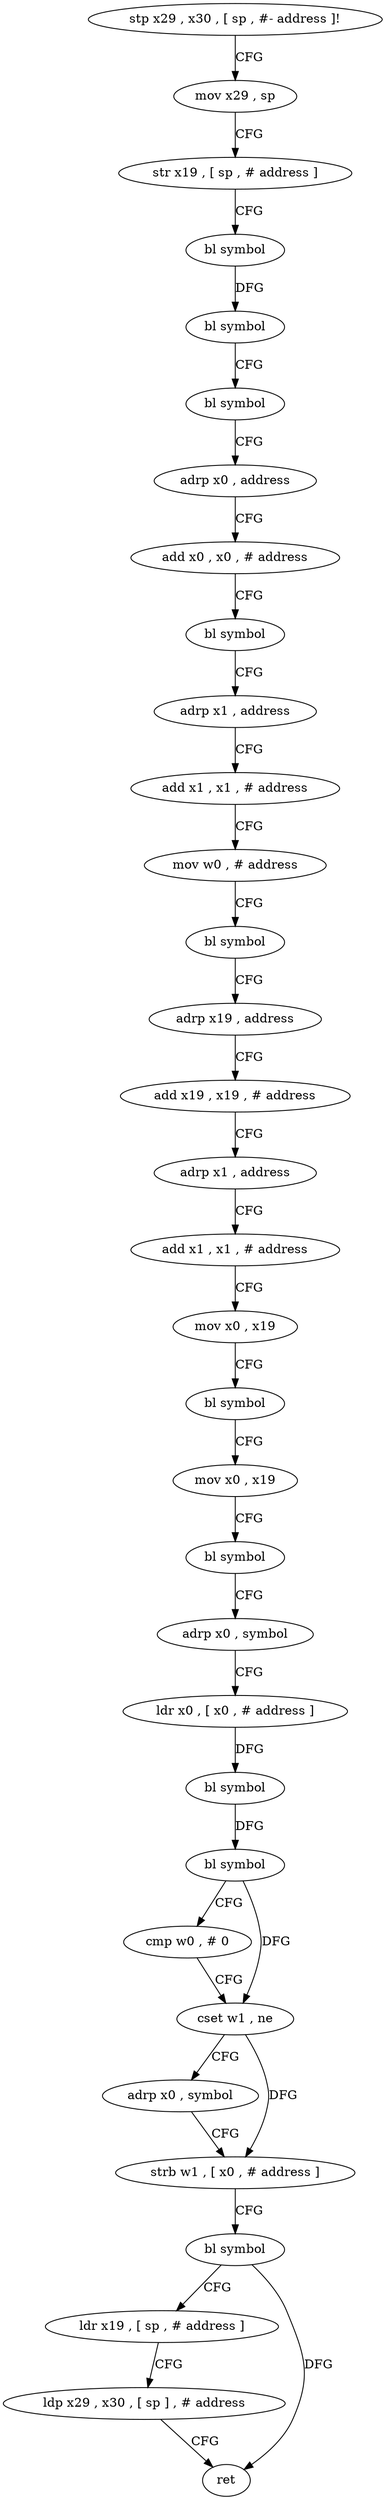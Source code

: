 digraph "func" {
"4216092" [label = "stp x29 , x30 , [ sp , #- address ]!" ]
"4216096" [label = "mov x29 , sp" ]
"4216100" [label = "str x19 , [ sp , # address ]" ]
"4216104" [label = "bl symbol" ]
"4216108" [label = "bl symbol" ]
"4216112" [label = "bl symbol" ]
"4216116" [label = "adrp x0 , address" ]
"4216120" [label = "add x0 , x0 , # address" ]
"4216124" [label = "bl symbol" ]
"4216128" [label = "adrp x1 , address" ]
"4216132" [label = "add x1 , x1 , # address" ]
"4216136" [label = "mov w0 , # address" ]
"4216140" [label = "bl symbol" ]
"4216144" [label = "adrp x19 , address" ]
"4216148" [label = "add x19 , x19 , # address" ]
"4216152" [label = "adrp x1 , address" ]
"4216156" [label = "add x1 , x1 , # address" ]
"4216160" [label = "mov x0 , x19" ]
"4216164" [label = "bl symbol" ]
"4216168" [label = "mov x0 , x19" ]
"4216172" [label = "bl symbol" ]
"4216176" [label = "adrp x0 , symbol" ]
"4216180" [label = "ldr x0 , [ x0 , # address ]" ]
"4216184" [label = "bl symbol" ]
"4216188" [label = "bl symbol" ]
"4216192" [label = "cmp w0 , # 0" ]
"4216196" [label = "cset w1 , ne" ]
"4216200" [label = "adrp x0 , symbol" ]
"4216204" [label = "strb w1 , [ x0 , # address ]" ]
"4216208" [label = "bl symbol" ]
"4216212" [label = "ldr x19 , [ sp , # address ]" ]
"4216216" [label = "ldp x29 , x30 , [ sp ] , # address" ]
"4216220" [label = "ret" ]
"4216092" -> "4216096" [ label = "CFG" ]
"4216096" -> "4216100" [ label = "CFG" ]
"4216100" -> "4216104" [ label = "CFG" ]
"4216104" -> "4216108" [ label = "DFG" ]
"4216108" -> "4216112" [ label = "CFG" ]
"4216112" -> "4216116" [ label = "CFG" ]
"4216116" -> "4216120" [ label = "CFG" ]
"4216120" -> "4216124" [ label = "CFG" ]
"4216124" -> "4216128" [ label = "CFG" ]
"4216128" -> "4216132" [ label = "CFG" ]
"4216132" -> "4216136" [ label = "CFG" ]
"4216136" -> "4216140" [ label = "CFG" ]
"4216140" -> "4216144" [ label = "CFG" ]
"4216144" -> "4216148" [ label = "CFG" ]
"4216148" -> "4216152" [ label = "CFG" ]
"4216152" -> "4216156" [ label = "CFG" ]
"4216156" -> "4216160" [ label = "CFG" ]
"4216160" -> "4216164" [ label = "CFG" ]
"4216164" -> "4216168" [ label = "CFG" ]
"4216168" -> "4216172" [ label = "CFG" ]
"4216172" -> "4216176" [ label = "CFG" ]
"4216176" -> "4216180" [ label = "CFG" ]
"4216180" -> "4216184" [ label = "DFG" ]
"4216184" -> "4216188" [ label = "DFG" ]
"4216188" -> "4216192" [ label = "CFG" ]
"4216188" -> "4216196" [ label = "DFG" ]
"4216192" -> "4216196" [ label = "CFG" ]
"4216196" -> "4216200" [ label = "CFG" ]
"4216196" -> "4216204" [ label = "DFG" ]
"4216200" -> "4216204" [ label = "CFG" ]
"4216204" -> "4216208" [ label = "CFG" ]
"4216208" -> "4216212" [ label = "CFG" ]
"4216208" -> "4216220" [ label = "DFG" ]
"4216212" -> "4216216" [ label = "CFG" ]
"4216216" -> "4216220" [ label = "CFG" ]
}
